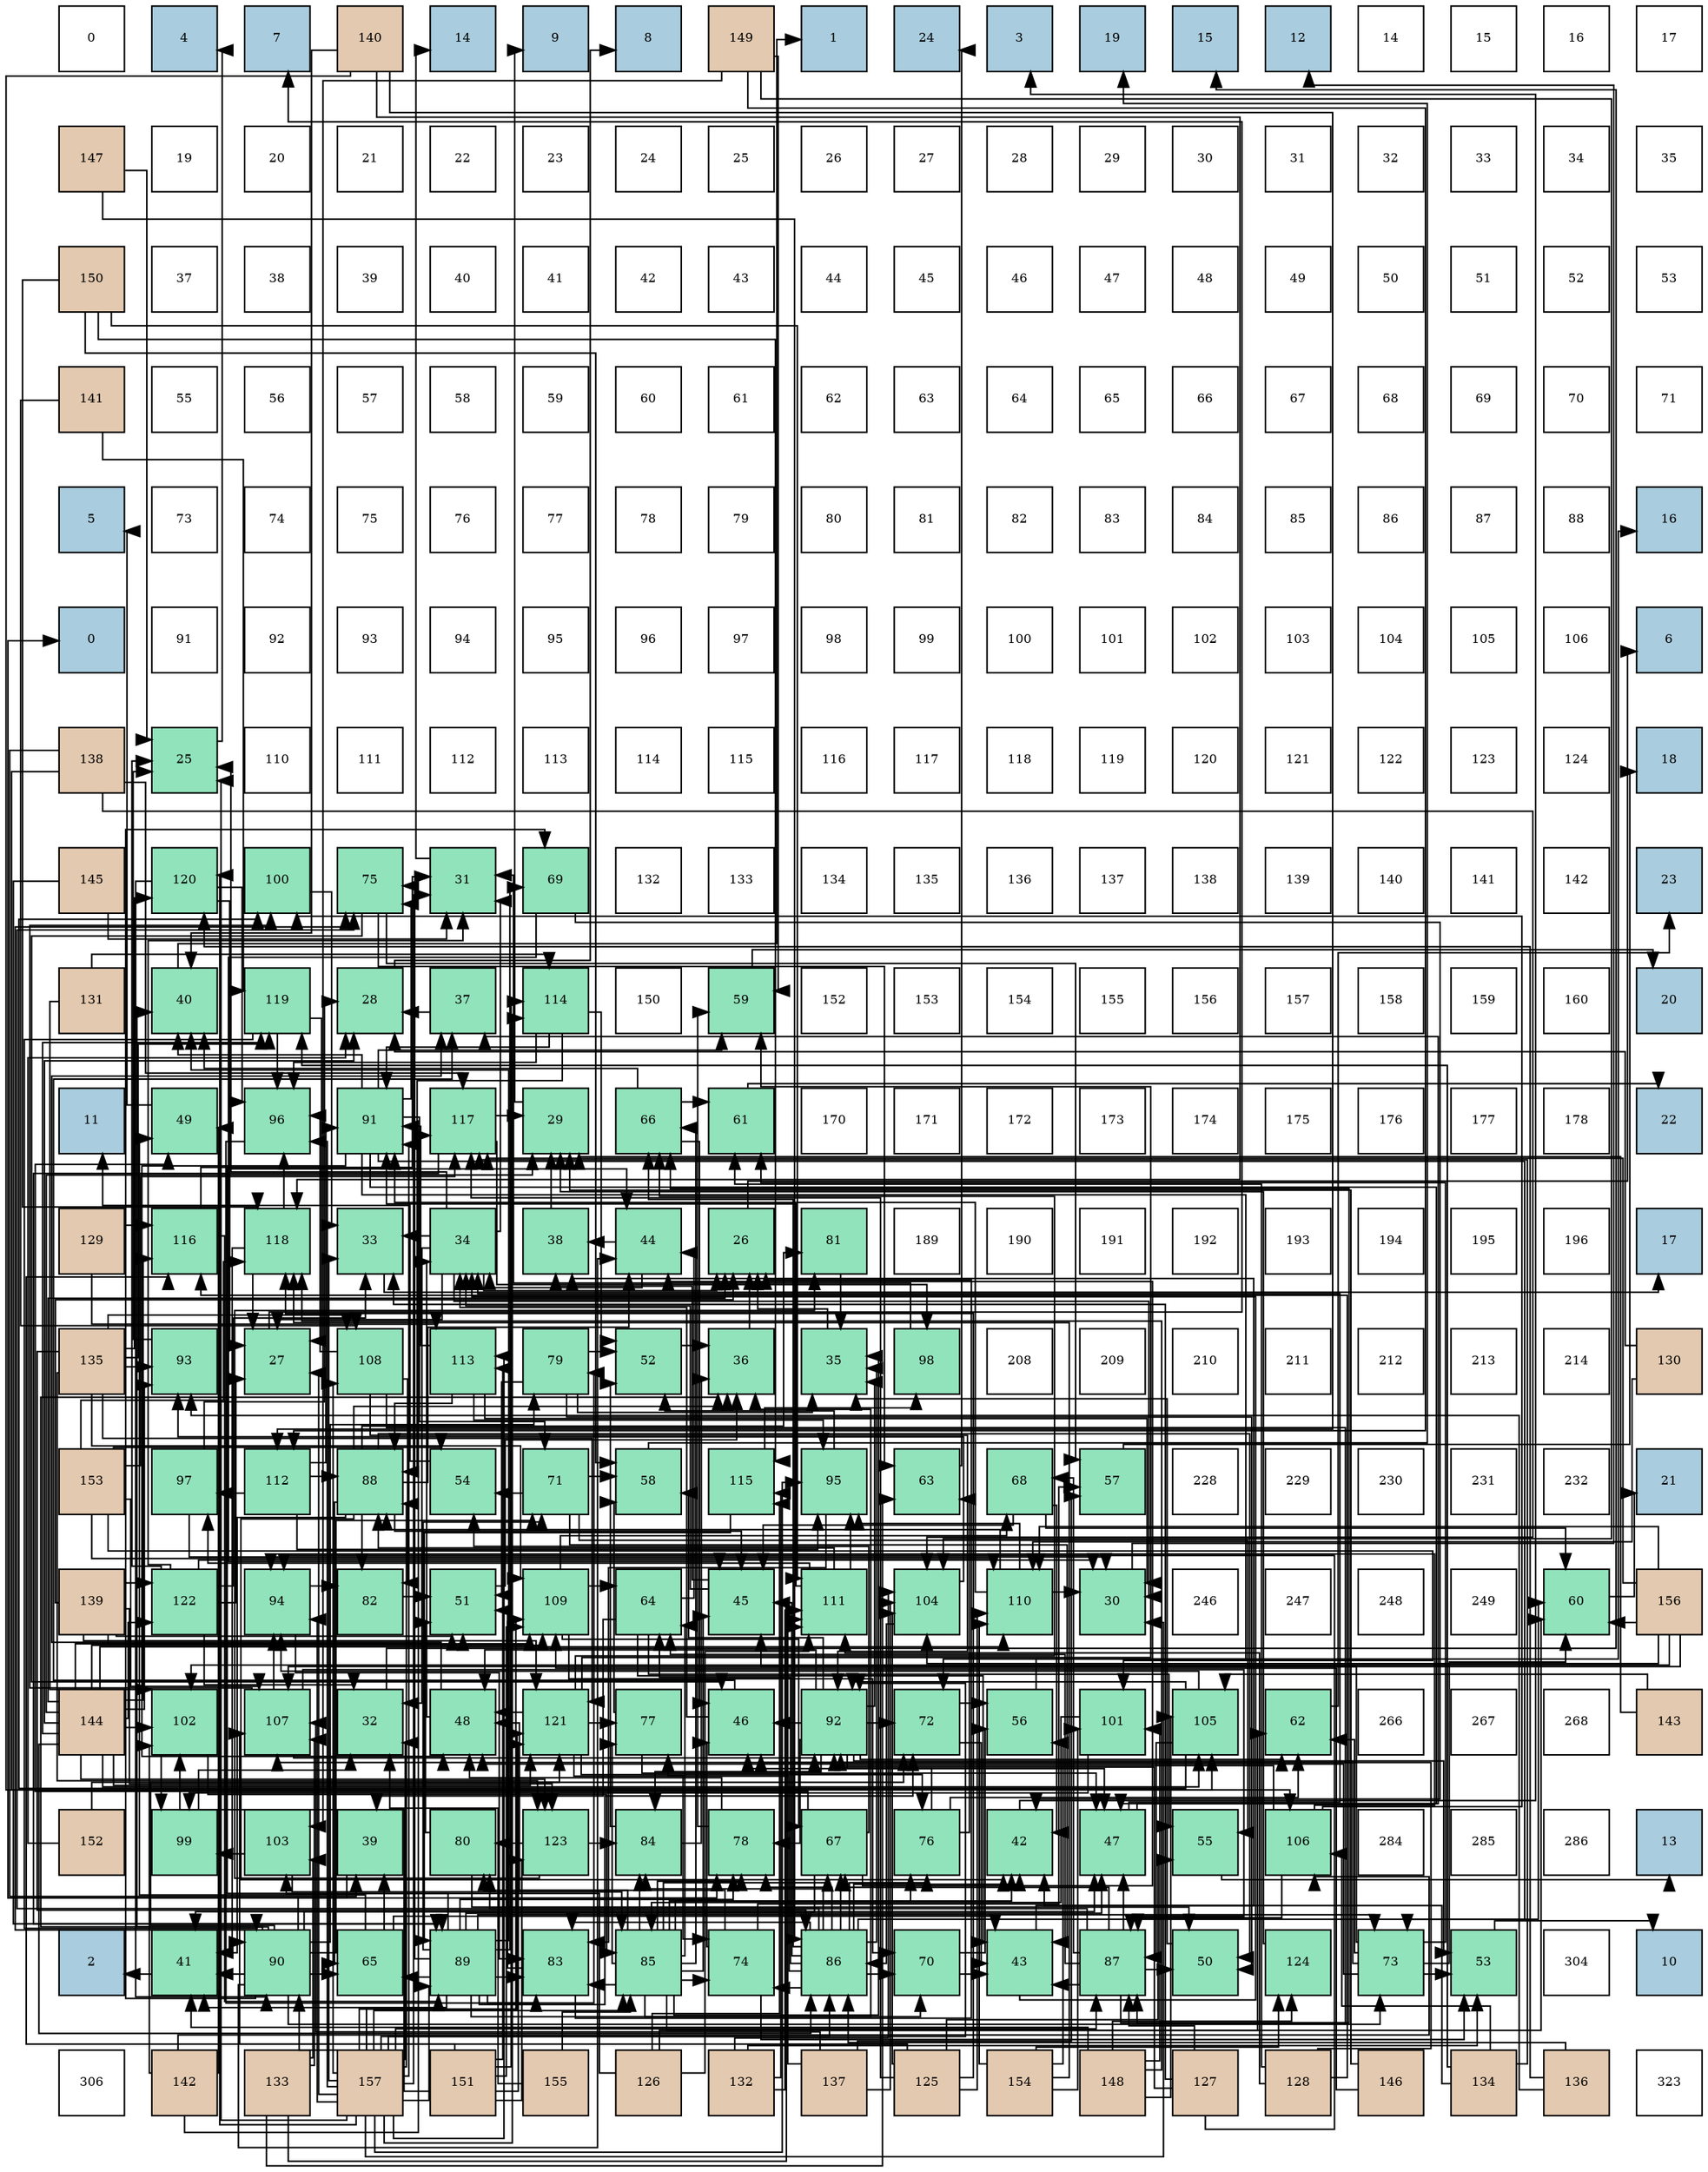 digraph layout{
 rankdir=TB;
 splines=ortho;
 node [style=filled shape=square fixedsize=true width=0.6];
0[label="0", fontsize=8, fillcolor="#ffffff"];
1[label="4", fontsize=8, fillcolor="#a9ccde"];
2[label="7", fontsize=8, fillcolor="#a9ccde"];
3[label="140", fontsize=8, fillcolor="#e3c9af"];
4[label="14", fontsize=8, fillcolor="#a9ccde"];
5[label="9", fontsize=8, fillcolor="#a9ccde"];
6[label="8", fontsize=8, fillcolor="#a9ccde"];
7[label="149", fontsize=8, fillcolor="#e3c9af"];
8[label="1", fontsize=8, fillcolor="#a9ccde"];
9[label="24", fontsize=8, fillcolor="#a9ccde"];
10[label="3", fontsize=8, fillcolor="#a9ccde"];
11[label="19", fontsize=8, fillcolor="#a9ccde"];
12[label="15", fontsize=8, fillcolor="#a9ccde"];
13[label="12", fontsize=8, fillcolor="#a9ccde"];
14[label="14", fontsize=8, fillcolor="#ffffff"];
15[label="15", fontsize=8, fillcolor="#ffffff"];
16[label="16", fontsize=8, fillcolor="#ffffff"];
17[label="17", fontsize=8, fillcolor="#ffffff"];
18[label="147", fontsize=8, fillcolor="#e3c9af"];
19[label="19", fontsize=8, fillcolor="#ffffff"];
20[label="20", fontsize=8, fillcolor="#ffffff"];
21[label="21", fontsize=8, fillcolor="#ffffff"];
22[label="22", fontsize=8, fillcolor="#ffffff"];
23[label="23", fontsize=8, fillcolor="#ffffff"];
24[label="24", fontsize=8, fillcolor="#ffffff"];
25[label="25", fontsize=8, fillcolor="#ffffff"];
26[label="26", fontsize=8, fillcolor="#ffffff"];
27[label="27", fontsize=8, fillcolor="#ffffff"];
28[label="28", fontsize=8, fillcolor="#ffffff"];
29[label="29", fontsize=8, fillcolor="#ffffff"];
30[label="30", fontsize=8, fillcolor="#ffffff"];
31[label="31", fontsize=8, fillcolor="#ffffff"];
32[label="32", fontsize=8, fillcolor="#ffffff"];
33[label="33", fontsize=8, fillcolor="#ffffff"];
34[label="34", fontsize=8, fillcolor="#ffffff"];
35[label="35", fontsize=8, fillcolor="#ffffff"];
36[label="150", fontsize=8, fillcolor="#e3c9af"];
37[label="37", fontsize=8, fillcolor="#ffffff"];
38[label="38", fontsize=8, fillcolor="#ffffff"];
39[label="39", fontsize=8, fillcolor="#ffffff"];
40[label="40", fontsize=8, fillcolor="#ffffff"];
41[label="41", fontsize=8, fillcolor="#ffffff"];
42[label="42", fontsize=8, fillcolor="#ffffff"];
43[label="43", fontsize=8, fillcolor="#ffffff"];
44[label="44", fontsize=8, fillcolor="#ffffff"];
45[label="45", fontsize=8, fillcolor="#ffffff"];
46[label="46", fontsize=8, fillcolor="#ffffff"];
47[label="47", fontsize=8, fillcolor="#ffffff"];
48[label="48", fontsize=8, fillcolor="#ffffff"];
49[label="49", fontsize=8, fillcolor="#ffffff"];
50[label="50", fontsize=8, fillcolor="#ffffff"];
51[label="51", fontsize=8, fillcolor="#ffffff"];
52[label="52", fontsize=8, fillcolor="#ffffff"];
53[label="53", fontsize=8, fillcolor="#ffffff"];
54[label="141", fontsize=8, fillcolor="#e3c9af"];
55[label="55", fontsize=8, fillcolor="#ffffff"];
56[label="56", fontsize=8, fillcolor="#ffffff"];
57[label="57", fontsize=8, fillcolor="#ffffff"];
58[label="58", fontsize=8, fillcolor="#ffffff"];
59[label="59", fontsize=8, fillcolor="#ffffff"];
60[label="60", fontsize=8, fillcolor="#ffffff"];
61[label="61", fontsize=8, fillcolor="#ffffff"];
62[label="62", fontsize=8, fillcolor="#ffffff"];
63[label="63", fontsize=8, fillcolor="#ffffff"];
64[label="64", fontsize=8, fillcolor="#ffffff"];
65[label="65", fontsize=8, fillcolor="#ffffff"];
66[label="66", fontsize=8, fillcolor="#ffffff"];
67[label="67", fontsize=8, fillcolor="#ffffff"];
68[label="68", fontsize=8, fillcolor="#ffffff"];
69[label="69", fontsize=8, fillcolor="#ffffff"];
70[label="70", fontsize=8, fillcolor="#ffffff"];
71[label="71", fontsize=8, fillcolor="#ffffff"];
72[label="5", fontsize=8, fillcolor="#a9ccde"];
73[label="73", fontsize=8, fillcolor="#ffffff"];
74[label="74", fontsize=8, fillcolor="#ffffff"];
75[label="75", fontsize=8, fillcolor="#ffffff"];
76[label="76", fontsize=8, fillcolor="#ffffff"];
77[label="77", fontsize=8, fillcolor="#ffffff"];
78[label="78", fontsize=8, fillcolor="#ffffff"];
79[label="79", fontsize=8, fillcolor="#ffffff"];
80[label="80", fontsize=8, fillcolor="#ffffff"];
81[label="81", fontsize=8, fillcolor="#ffffff"];
82[label="82", fontsize=8, fillcolor="#ffffff"];
83[label="83", fontsize=8, fillcolor="#ffffff"];
84[label="84", fontsize=8, fillcolor="#ffffff"];
85[label="85", fontsize=8, fillcolor="#ffffff"];
86[label="86", fontsize=8, fillcolor="#ffffff"];
87[label="87", fontsize=8, fillcolor="#ffffff"];
88[label="88", fontsize=8, fillcolor="#ffffff"];
89[label="16", fontsize=8, fillcolor="#a9ccde"];
90[label="0", fontsize=8, fillcolor="#a9ccde"];
91[label="91", fontsize=8, fillcolor="#ffffff"];
92[label="92", fontsize=8, fillcolor="#ffffff"];
93[label="93", fontsize=8, fillcolor="#ffffff"];
94[label="94", fontsize=8, fillcolor="#ffffff"];
95[label="95", fontsize=8, fillcolor="#ffffff"];
96[label="96", fontsize=8, fillcolor="#ffffff"];
97[label="97", fontsize=8, fillcolor="#ffffff"];
98[label="98", fontsize=8, fillcolor="#ffffff"];
99[label="99", fontsize=8, fillcolor="#ffffff"];
100[label="100", fontsize=8, fillcolor="#ffffff"];
101[label="101", fontsize=8, fillcolor="#ffffff"];
102[label="102", fontsize=8, fillcolor="#ffffff"];
103[label="103", fontsize=8, fillcolor="#ffffff"];
104[label="104", fontsize=8, fillcolor="#ffffff"];
105[label="105", fontsize=8, fillcolor="#ffffff"];
106[label="106", fontsize=8, fillcolor="#ffffff"];
107[label="6", fontsize=8, fillcolor="#a9ccde"];
108[label="138", fontsize=8, fillcolor="#e3c9af"];
109[label="25", fontsize=8, fillcolor="#91e3bb"];
110[label="110", fontsize=8, fillcolor="#ffffff"];
111[label="111", fontsize=8, fillcolor="#ffffff"];
112[label="112", fontsize=8, fillcolor="#ffffff"];
113[label="113", fontsize=8, fillcolor="#ffffff"];
114[label="114", fontsize=8, fillcolor="#ffffff"];
115[label="115", fontsize=8, fillcolor="#ffffff"];
116[label="116", fontsize=8, fillcolor="#ffffff"];
117[label="117", fontsize=8, fillcolor="#ffffff"];
118[label="118", fontsize=8, fillcolor="#ffffff"];
119[label="119", fontsize=8, fillcolor="#ffffff"];
120[label="120", fontsize=8, fillcolor="#ffffff"];
121[label="121", fontsize=8, fillcolor="#ffffff"];
122[label="122", fontsize=8, fillcolor="#ffffff"];
123[label="123", fontsize=8, fillcolor="#ffffff"];
124[label="124", fontsize=8, fillcolor="#ffffff"];
125[label="18", fontsize=8, fillcolor="#a9ccde"];
126[label="145", fontsize=8, fillcolor="#e3c9af"];
127[label="120", fontsize=8, fillcolor="#91e3bb"];
128[label="100", fontsize=8, fillcolor="#91e3bb"];
129[label="75", fontsize=8, fillcolor="#91e3bb"];
130[label="31", fontsize=8, fillcolor="#91e3bb"];
131[label="69", fontsize=8, fillcolor="#91e3bb"];
132[label="132", fontsize=8, fillcolor="#ffffff"];
133[label="133", fontsize=8, fillcolor="#ffffff"];
134[label="134", fontsize=8, fillcolor="#ffffff"];
135[label="135", fontsize=8, fillcolor="#ffffff"];
136[label="136", fontsize=8, fillcolor="#ffffff"];
137[label="137", fontsize=8, fillcolor="#ffffff"];
138[label="138", fontsize=8, fillcolor="#ffffff"];
139[label="139", fontsize=8, fillcolor="#ffffff"];
140[label="140", fontsize=8, fillcolor="#ffffff"];
141[label="141", fontsize=8, fillcolor="#ffffff"];
142[label="142", fontsize=8, fillcolor="#ffffff"];
143[label="23", fontsize=8, fillcolor="#a9ccde"];
144[label="131", fontsize=8, fillcolor="#e3c9af"];
145[label="40", fontsize=8, fillcolor="#91e3bb"];
146[label="119", fontsize=8, fillcolor="#91e3bb"];
147[label="28", fontsize=8, fillcolor="#91e3bb"];
148[label="37", fontsize=8, fillcolor="#91e3bb"];
149[label="114", fontsize=8, fillcolor="#91e3bb"];
150[label="150", fontsize=8, fillcolor="#ffffff"];
151[label="59", fontsize=8, fillcolor="#91e3bb"];
152[label="152", fontsize=8, fillcolor="#ffffff"];
153[label="153", fontsize=8, fillcolor="#ffffff"];
154[label="154", fontsize=8, fillcolor="#ffffff"];
155[label="155", fontsize=8, fillcolor="#ffffff"];
156[label="156", fontsize=8, fillcolor="#ffffff"];
157[label="157", fontsize=8, fillcolor="#ffffff"];
158[label="158", fontsize=8, fillcolor="#ffffff"];
159[label="159", fontsize=8, fillcolor="#ffffff"];
160[label="160", fontsize=8, fillcolor="#ffffff"];
161[label="20", fontsize=8, fillcolor="#a9ccde"];
162[label="11", fontsize=8, fillcolor="#a9ccde"];
163[label="49", fontsize=8, fillcolor="#91e3bb"];
164[label="96", fontsize=8, fillcolor="#91e3bb"];
165[label="91", fontsize=8, fillcolor="#91e3bb"];
166[label="117", fontsize=8, fillcolor="#91e3bb"];
167[label="29", fontsize=8, fillcolor="#91e3bb"];
168[label="66", fontsize=8, fillcolor="#91e3bb"];
169[label="61", fontsize=8, fillcolor="#91e3bb"];
170[label="170", fontsize=8, fillcolor="#ffffff"];
171[label="171", fontsize=8, fillcolor="#ffffff"];
172[label="172", fontsize=8, fillcolor="#ffffff"];
173[label="173", fontsize=8, fillcolor="#ffffff"];
174[label="174", fontsize=8, fillcolor="#ffffff"];
175[label="175", fontsize=8, fillcolor="#ffffff"];
176[label="176", fontsize=8, fillcolor="#ffffff"];
177[label="177", fontsize=8, fillcolor="#ffffff"];
178[label="178", fontsize=8, fillcolor="#ffffff"];
179[label="22", fontsize=8, fillcolor="#a9ccde"];
180[label="129", fontsize=8, fillcolor="#e3c9af"];
181[label="116", fontsize=8, fillcolor="#91e3bb"];
182[label="118", fontsize=8, fillcolor="#91e3bb"];
183[label="33", fontsize=8, fillcolor="#91e3bb"];
184[label="34", fontsize=8, fillcolor="#91e3bb"];
185[label="38", fontsize=8, fillcolor="#91e3bb"];
186[label="44", fontsize=8, fillcolor="#91e3bb"];
187[label="26", fontsize=8, fillcolor="#91e3bb"];
188[label="81", fontsize=8, fillcolor="#91e3bb"];
189[label="189", fontsize=8, fillcolor="#ffffff"];
190[label="190", fontsize=8, fillcolor="#ffffff"];
191[label="191", fontsize=8, fillcolor="#ffffff"];
192[label="192", fontsize=8, fillcolor="#ffffff"];
193[label="193", fontsize=8, fillcolor="#ffffff"];
194[label="194", fontsize=8, fillcolor="#ffffff"];
195[label="195", fontsize=8, fillcolor="#ffffff"];
196[label="196", fontsize=8, fillcolor="#ffffff"];
197[label="17", fontsize=8, fillcolor="#a9ccde"];
198[label="135", fontsize=8, fillcolor="#e3c9af"];
199[label="93", fontsize=8, fillcolor="#91e3bb"];
200[label="27", fontsize=8, fillcolor="#91e3bb"];
201[label="108", fontsize=8, fillcolor="#91e3bb"];
202[label="113", fontsize=8, fillcolor="#91e3bb"];
203[label="79", fontsize=8, fillcolor="#91e3bb"];
204[label="52", fontsize=8, fillcolor="#91e3bb"];
205[label="36", fontsize=8, fillcolor="#91e3bb"];
206[label="35", fontsize=8, fillcolor="#91e3bb"];
207[label="98", fontsize=8, fillcolor="#91e3bb"];
208[label="208", fontsize=8, fillcolor="#ffffff"];
209[label="209", fontsize=8, fillcolor="#ffffff"];
210[label="210", fontsize=8, fillcolor="#ffffff"];
211[label="211", fontsize=8, fillcolor="#ffffff"];
212[label="212", fontsize=8, fillcolor="#ffffff"];
213[label="213", fontsize=8, fillcolor="#ffffff"];
214[label="214", fontsize=8, fillcolor="#ffffff"];
215[label="130", fontsize=8, fillcolor="#e3c9af"];
216[label="153", fontsize=8, fillcolor="#e3c9af"];
217[label="97", fontsize=8, fillcolor="#91e3bb"];
218[label="112", fontsize=8, fillcolor="#91e3bb"];
219[label="88", fontsize=8, fillcolor="#91e3bb"];
220[label="54", fontsize=8, fillcolor="#91e3bb"];
221[label="71", fontsize=8, fillcolor="#91e3bb"];
222[label="58", fontsize=8, fillcolor="#91e3bb"];
223[label="115", fontsize=8, fillcolor="#91e3bb"];
224[label="95", fontsize=8, fillcolor="#91e3bb"];
225[label="63", fontsize=8, fillcolor="#91e3bb"];
226[label="68", fontsize=8, fillcolor="#91e3bb"];
227[label="57", fontsize=8, fillcolor="#91e3bb"];
228[label="228", fontsize=8, fillcolor="#ffffff"];
229[label="229", fontsize=8, fillcolor="#ffffff"];
230[label="230", fontsize=8, fillcolor="#ffffff"];
231[label="231", fontsize=8, fillcolor="#ffffff"];
232[label="232", fontsize=8, fillcolor="#ffffff"];
233[label="21", fontsize=8, fillcolor="#a9ccde"];
234[label="139", fontsize=8, fillcolor="#e3c9af"];
235[label="122", fontsize=8, fillcolor="#91e3bb"];
236[label="94", fontsize=8, fillcolor="#91e3bb"];
237[label="82", fontsize=8, fillcolor="#91e3bb"];
238[label="51", fontsize=8, fillcolor="#91e3bb"];
239[label="109", fontsize=8, fillcolor="#91e3bb"];
240[label="64", fontsize=8, fillcolor="#91e3bb"];
241[label="45", fontsize=8, fillcolor="#91e3bb"];
242[label="111", fontsize=8, fillcolor="#91e3bb"];
243[label="104", fontsize=8, fillcolor="#91e3bb"];
244[label="110", fontsize=8, fillcolor="#91e3bb"];
245[label="30", fontsize=8, fillcolor="#91e3bb"];
246[label="246", fontsize=8, fillcolor="#ffffff"];
247[label="247", fontsize=8, fillcolor="#ffffff"];
248[label="248", fontsize=8, fillcolor="#ffffff"];
249[label="249", fontsize=8, fillcolor="#ffffff"];
250[label="60", fontsize=8, fillcolor="#91e3bb"];
251[label="156", fontsize=8, fillcolor="#e3c9af"];
252[label="144", fontsize=8, fillcolor="#e3c9af"];
253[label="102", fontsize=8, fillcolor="#91e3bb"];
254[label="107", fontsize=8, fillcolor="#91e3bb"];
255[label="32", fontsize=8, fillcolor="#91e3bb"];
256[label="48", fontsize=8, fillcolor="#91e3bb"];
257[label="121", fontsize=8, fillcolor="#91e3bb"];
258[label="77", fontsize=8, fillcolor="#91e3bb"];
259[label="46", fontsize=8, fillcolor="#91e3bb"];
260[label="92", fontsize=8, fillcolor="#91e3bb"];
261[label="72", fontsize=8, fillcolor="#91e3bb"];
262[label="56", fontsize=8, fillcolor="#91e3bb"];
263[label="101", fontsize=8, fillcolor="#91e3bb"];
264[label="105", fontsize=8, fillcolor="#91e3bb"];
265[label="62", fontsize=8, fillcolor="#91e3bb"];
266[label="266", fontsize=8, fillcolor="#ffffff"];
267[label="267", fontsize=8, fillcolor="#ffffff"];
268[label="268", fontsize=8, fillcolor="#ffffff"];
269[label="143", fontsize=8, fillcolor="#e3c9af"];
270[label="152", fontsize=8, fillcolor="#e3c9af"];
271[label="99", fontsize=8, fillcolor="#91e3bb"];
272[label="103", fontsize=8, fillcolor="#91e3bb"];
273[label="39", fontsize=8, fillcolor="#91e3bb"];
274[label="80", fontsize=8, fillcolor="#91e3bb"];
275[label="123", fontsize=8, fillcolor="#91e3bb"];
276[label="84", fontsize=8, fillcolor="#91e3bb"];
277[label="78", fontsize=8, fillcolor="#91e3bb"];
278[label="67", fontsize=8, fillcolor="#91e3bb"];
279[label="76", fontsize=8, fillcolor="#91e3bb"];
280[label="42", fontsize=8, fillcolor="#91e3bb"];
281[label="47", fontsize=8, fillcolor="#91e3bb"];
282[label="55", fontsize=8, fillcolor="#91e3bb"];
283[label="106", fontsize=8, fillcolor="#91e3bb"];
284[label="284", fontsize=8, fillcolor="#ffffff"];
285[label="285", fontsize=8, fillcolor="#ffffff"];
286[label="286", fontsize=8, fillcolor="#ffffff"];
287[label="13", fontsize=8, fillcolor="#a9ccde"];
288[label="2", fontsize=8, fillcolor="#a9ccde"];
289[label="41", fontsize=8, fillcolor="#91e3bb"];
290[label="90", fontsize=8, fillcolor="#91e3bb"];
291[label="65", fontsize=8, fillcolor="#91e3bb"];
292[label="89", fontsize=8, fillcolor="#91e3bb"];
293[label="83", fontsize=8, fillcolor="#91e3bb"];
294[label="85", fontsize=8, fillcolor="#91e3bb"];
295[label="74", fontsize=8, fillcolor="#91e3bb"];
296[label="86", fontsize=8, fillcolor="#91e3bb"];
297[label="70", fontsize=8, fillcolor="#91e3bb"];
298[label="43", fontsize=8, fillcolor="#91e3bb"];
299[label="87", fontsize=8, fillcolor="#91e3bb"];
300[label="50", fontsize=8, fillcolor="#91e3bb"];
301[label="124", fontsize=8, fillcolor="#91e3bb"];
302[label="73", fontsize=8, fillcolor="#91e3bb"];
303[label="53", fontsize=8, fillcolor="#91e3bb"];
304[label="304", fontsize=8, fillcolor="#ffffff"];
305[label="10", fontsize=8, fillcolor="#a9ccde"];
306[label="306", fontsize=8, fillcolor="#ffffff"];
307[label="142", fontsize=8, fillcolor="#e3c9af"];
308[label="133", fontsize=8, fillcolor="#e3c9af"];
309[label="157", fontsize=8, fillcolor="#e3c9af"];
310[label="151", fontsize=8, fillcolor="#e3c9af"];
311[label="155", fontsize=8, fillcolor="#e3c9af"];
312[label="126", fontsize=8, fillcolor="#e3c9af"];
313[label="132", fontsize=8, fillcolor="#e3c9af"];
314[label="137", fontsize=8, fillcolor="#e3c9af"];
315[label="125", fontsize=8, fillcolor="#e3c9af"];
316[label="154", fontsize=8, fillcolor="#e3c9af"];
317[label="148", fontsize=8, fillcolor="#e3c9af"];
318[label="127", fontsize=8, fillcolor="#e3c9af"];
319[label="128", fontsize=8, fillcolor="#e3c9af"];
320[label="146", fontsize=8, fillcolor="#e3c9af"];
321[label="134", fontsize=8, fillcolor="#e3c9af"];
322[label="136", fontsize=8, fillcolor="#e3c9af"];
323[label="323", fontsize=8, fillcolor="#ffffff"];
edge [constraint=false, style=vis];109 -> 1;
187 -> 107;
200 -> 2;
147 -> 6;
167 -> 5;
245 -> 13;
130 -> 4;
255 -> 12;
183 -> 197;
184 -> 109;
184 -> 187;
184 -> 200;
184 -> 245;
184 -> 130;
184 -> 255;
184 -> 183;
206 -> 187;
205 -> 187;
148 -> 147;
185 -> 167;
273 -> 90;
145 -> 8;
289 -> 288;
280 -> 10;
298 -> 184;
298 -> 185;
186 -> 184;
186 -> 185;
241 -> 184;
241 -> 185;
259 -> 184;
259 -> 148;
281 -> 184;
281 -> 148;
256 -> 184;
256 -> 148;
163 -> 72;
300 -> 206;
238 -> 205;
204 -> 205;
303 -> 305;
220 -> 162;
282 -> 287;
262 -> 89;
227 -> 125;
222 -> 11;
151 -> 161;
250 -> 233;
169 -> 179;
265 -> 143;
225 -> 9;
240 -> 273;
240 -> 298;
240 -> 186;
240 -> 282;
291 -> 273;
291 -> 298;
291 -> 163;
168 -> 145;
168 -> 259;
168 -> 169;
278 -> 289;
278 -> 186;
278 -> 163;
278 -> 220;
226 -> 280;
226 -> 241;
226 -> 250;
131 -> 280;
131 -> 241;
297 -> 298;
297 -> 262;
221 -> 298;
221 -> 220;
221 -> 282;
221 -> 222;
261 -> 298;
261 -> 262;
302 -> 241;
302 -> 259;
302 -> 256;
302 -> 303;
302 -> 250;
302 -> 169;
302 -> 265;
295 -> 259;
295 -> 256;
295 -> 303;
295 -> 227;
129 -> 259;
129 -> 227;
129 -> 225;
279 -> 259;
279 -> 265;
279 -> 225;
258 -> 281;
258 -> 222;
277 -> 256;
277 -> 151;
203 -> 206;
203 -> 300;
203 -> 238;
203 -> 204;
274 -> 300;
274 -> 238;
188 -> 206;
237 -> 238;
293 -> 187;
293 -> 238;
276 -> 205;
276 -> 204;
294 -> 206;
294 -> 280;
294 -> 241;
294 -> 250;
294 -> 240;
294 -> 168;
294 -> 278;
294 -> 297;
294 -> 295;
294 -> 279;
294 -> 258;
294 -> 277;
294 -> 274;
294 -> 293;
294 -> 276;
296 -> 206;
296 -> 280;
296 -> 241;
296 -> 250;
296 -> 240;
296 -> 168;
296 -> 278;
296 -> 297;
296 -> 295;
296 -> 279;
296 -> 258;
296 -> 277;
296 -> 274;
296 -> 293;
296 -> 276;
299 -> 298;
299 -> 281;
299 -> 300;
299 -> 240;
299 -> 168;
299 -> 278;
299 -> 226;
299 -> 129;
219 -> 205;
219 -> 289;
219 -> 280;
219 -> 186;
219 -> 241;
219 -> 300;
219 -> 291;
219 -> 188;
219 -> 237;
292 -> 205;
292 -> 145;
292 -> 289;
292 -> 186;
292 -> 281;
292 -> 291;
292 -> 131;
292 -> 221;
292 -> 261;
292 -> 302;
292 -> 129;
292 -> 277;
292 -> 203;
292 -> 293;
290 -> 205;
290 -> 145;
290 -> 289;
290 -> 186;
290 -> 281;
290 -> 291;
290 -> 131;
290 -> 221;
290 -> 261;
290 -> 302;
290 -> 129;
290 -> 277;
290 -> 203;
165 -> 145;
165 -> 281;
165 -> 256;
165 -> 151;
165 -> 221;
165 -> 261;
165 -> 302;
165 -> 129;
260 -> 206;
260 -> 259;
260 -> 281;
260 -> 256;
260 -> 303;
260 -> 222;
260 -> 265;
260 -> 261;
260 -> 277;
260 -> 276;
199 -> 109;
236 -> 237;
236 -> 293;
224 -> 204;
224 -> 293;
164 -> 293;
217 -> 147;
217 -> 245;
207 -> 130;
271 -> 255;
128 -> 183;
263 -> 294;
263 -> 271;
253 -> 294;
253 -> 271;
272 -> 294;
272 -> 271;
243 -> 296;
243 -> 199;
264 -> 299;
264 -> 260;
264 -> 236;
264 -> 128;
283 -> 299;
283 -> 260;
283 -> 236;
283 -> 128;
254 -> 299;
254 -> 260;
254 -> 236;
254 -> 128;
201 -> 237;
201 -> 299;
201 -> 260;
201 -> 164;
239 -> 240;
239 -> 278;
239 -> 226;
239 -> 297;
244 -> 245;
244 -> 219;
244 -> 165;
244 -> 224;
242 -> 219;
242 -> 165;
242 -> 224;
242 -> 217;
218 -> 219;
218 -> 165;
218 -> 224;
218 -> 217;
202 -> 245;
202 -> 219;
202 -> 165;
202 -> 224;
149 -> 204;
149 -> 219;
149 -> 165;
149 -> 164;
223 -> 292;
223 -> 207;
181 -> 130;
181 -> 292;
166 -> 167;
166 -> 292;
166 -> 207;
182 -> 200;
182 -> 290;
182 -> 164;
146 -> 200;
146 -> 290;
146 -> 164;
127 -> 200;
127 -> 290;
127 -> 164;
257 -> 256;
257 -> 151;
257 -> 168;
257 -> 295;
257 -> 279;
257 -> 258;
235 -> 109;
235 -> 200;
235 -> 245;
235 -> 130;
235 -> 255;
235 -> 183;
275 -> 274;
275 -> 188;
275 -> 276;
301 -> 167;
315 -> 282;
315 -> 243;
315 -> 254;
315 -> 244;
315 -> 166;
315 -> 182;
312 -> 265;
312 -> 272;
312 -> 242;
312 -> 223;
318 -> 183;
318 -> 299;
318 -> 260;
318 -> 236;
319 -> 169;
319 -> 254;
319 -> 242;
319 -> 181;
180 -> 202;
180 -> 181;
215 -> 147;
215 -> 244;
144 -> 253;
144 -> 149;
313 -> 303;
313 -> 243;
313 -> 242;
313 -> 223;
308 -> 225;
308 -> 272;
308 -> 254;
308 -> 242;
321 -> 280;
321 -> 283;
321 -> 166;
321 -> 146;
198 -> 296;
198 -> 199;
198 -> 201;
198 -> 239;
198 -> 146;
198 -> 127;
198 -> 257;
198 -> 275;
322 -> 296;
322 -> 199;
322 -> 127;
314 -> 227;
314 -> 243;
314 -> 254;
314 -> 242;
108 -> 273;
108 -> 243;
108 -> 283;
108 -> 166;
234 -> 187;
234 -> 238;
234 -> 239;
234 -> 257;
234 -> 235;
234 -> 275;
3 -> 145;
3 -> 264;
3 -> 218;
3 -> 182;
54 -> 201;
54 -> 146;
307 -> 163;
307 -> 253;
307 -> 283;
307 -> 166;
269 -> 167;
269 -> 264;
252 -> 187;
252 -> 147;
252 -> 167;
252 -> 238;
252 -> 296;
252 -> 199;
252 -> 253;
252 -> 264;
252 -> 239;
252 -> 244;
252 -> 181;
252 -> 146;
252 -> 257;
252 -> 235;
252 -> 275;
126 -> 130;
126 -> 292;
320 -> 167;
320 -> 239;
18 -> 109;
18 -> 296;
317 -> 289;
317 -> 263;
317 -> 264;
317 -> 182;
317 -> 301;
7 -> 151;
7 -> 272;
7 -> 243;
7 -> 218;
36 -> 222;
36 -> 242;
36 -> 223;
36 -> 182;
310 -> 253;
310 -> 239;
310 -> 202;
310 -> 149;
310 -> 181;
310 -> 257;
310 -> 275;
270 -> 147;
270 -> 257;
216 -> 220;
216 -> 263;
216 -> 254;
216 -> 244;
216 -> 166;
216 -> 182;
316 -> 262;
316 -> 263;
316 -> 244;
316 -> 182;
316 -> 301;
311 -> 255;
311 -> 294;
251 -> 250;
251 -> 253;
251 -> 243;
251 -> 254;
251 -> 244;
251 -> 166;
309 -> 109;
309 -> 200;
309 -> 245;
309 -> 130;
309 -> 255;
309 -> 183;
309 -> 294;
309 -> 296;
309 -> 299;
309 -> 219;
309 -> 292;
309 -> 290;
309 -> 165;
309 -> 260;
309 -> 236;
309 -> 224;
309 -> 164;
309 -> 201;
309 -> 239;
309 -> 202;
309 -> 149;
309 -> 127;
309 -> 257;
edge [constraint=true, style=invis];
0 -> 18 -> 36 -> 54 -> 72 -> 90 -> 108 -> 126 -> 144 -> 162 -> 180 -> 198 -> 216 -> 234 -> 252 -> 270 -> 288 -> 306;
1 -> 19 -> 37 -> 55 -> 73 -> 91 -> 109 -> 127 -> 145 -> 163 -> 181 -> 199 -> 217 -> 235 -> 253 -> 271 -> 289 -> 307;
2 -> 20 -> 38 -> 56 -> 74 -> 92 -> 110 -> 128 -> 146 -> 164 -> 182 -> 200 -> 218 -> 236 -> 254 -> 272 -> 290 -> 308;
3 -> 21 -> 39 -> 57 -> 75 -> 93 -> 111 -> 129 -> 147 -> 165 -> 183 -> 201 -> 219 -> 237 -> 255 -> 273 -> 291 -> 309;
4 -> 22 -> 40 -> 58 -> 76 -> 94 -> 112 -> 130 -> 148 -> 166 -> 184 -> 202 -> 220 -> 238 -> 256 -> 274 -> 292 -> 310;
5 -> 23 -> 41 -> 59 -> 77 -> 95 -> 113 -> 131 -> 149 -> 167 -> 185 -> 203 -> 221 -> 239 -> 257 -> 275 -> 293 -> 311;
6 -> 24 -> 42 -> 60 -> 78 -> 96 -> 114 -> 132 -> 150 -> 168 -> 186 -> 204 -> 222 -> 240 -> 258 -> 276 -> 294 -> 312;
7 -> 25 -> 43 -> 61 -> 79 -> 97 -> 115 -> 133 -> 151 -> 169 -> 187 -> 205 -> 223 -> 241 -> 259 -> 277 -> 295 -> 313;
8 -> 26 -> 44 -> 62 -> 80 -> 98 -> 116 -> 134 -> 152 -> 170 -> 188 -> 206 -> 224 -> 242 -> 260 -> 278 -> 296 -> 314;
9 -> 27 -> 45 -> 63 -> 81 -> 99 -> 117 -> 135 -> 153 -> 171 -> 189 -> 207 -> 225 -> 243 -> 261 -> 279 -> 297 -> 315;
10 -> 28 -> 46 -> 64 -> 82 -> 100 -> 118 -> 136 -> 154 -> 172 -> 190 -> 208 -> 226 -> 244 -> 262 -> 280 -> 298 -> 316;
11 -> 29 -> 47 -> 65 -> 83 -> 101 -> 119 -> 137 -> 155 -> 173 -> 191 -> 209 -> 227 -> 245 -> 263 -> 281 -> 299 -> 317;
12 -> 30 -> 48 -> 66 -> 84 -> 102 -> 120 -> 138 -> 156 -> 174 -> 192 -> 210 -> 228 -> 246 -> 264 -> 282 -> 300 -> 318;
13 -> 31 -> 49 -> 67 -> 85 -> 103 -> 121 -> 139 -> 157 -> 175 -> 193 -> 211 -> 229 -> 247 -> 265 -> 283 -> 301 -> 319;
14 -> 32 -> 50 -> 68 -> 86 -> 104 -> 122 -> 140 -> 158 -> 176 -> 194 -> 212 -> 230 -> 248 -> 266 -> 284 -> 302 -> 320;
15 -> 33 -> 51 -> 69 -> 87 -> 105 -> 123 -> 141 -> 159 -> 177 -> 195 -> 213 -> 231 -> 249 -> 267 -> 285 -> 303 -> 321;
16 -> 34 -> 52 -> 70 -> 88 -> 106 -> 124 -> 142 -> 160 -> 178 -> 196 -> 214 -> 232 -> 250 -> 268 -> 286 -> 304 -> 322;
17 -> 35 -> 53 -> 71 -> 89 -> 107 -> 125 -> 143 -> 161 -> 179 -> 197 -> 215 -> 233 -> 251 -> 269 -> 287 -> 305 -> 323;
rank = same {0 -> 1 -> 2 -> 3 -> 4 -> 5 -> 6 -> 7 -> 8 -> 9 -> 10 -> 11 -> 12 -> 13 -> 14 -> 15 -> 16 -> 17};
rank = same {18 -> 19 -> 20 -> 21 -> 22 -> 23 -> 24 -> 25 -> 26 -> 27 -> 28 -> 29 -> 30 -> 31 -> 32 -> 33 -> 34 -> 35};
rank = same {36 -> 37 -> 38 -> 39 -> 40 -> 41 -> 42 -> 43 -> 44 -> 45 -> 46 -> 47 -> 48 -> 49 -> 50 -> 51 -> 52 -> 53};
rank = same {54 -> 55 -> 56 -> 57 -> 58 -> 59 -> 60 -> 61 -> 62 -> 63 -> 64 -> 65 -> 66 -> 67 -> 68 -> 69 -> 70 -> 71};
rank = same {72 -> 73 -> 74 -> 75 -> 76 -> 77 -> 78 -> 79 -> 80 -> 81 -> 82 -> 83 -> 84 -> 85 -> 86 -> 87 -> 88 -> 89};
rank = same {90 -> 91 -> 92 -> 93 -> 94 -> 95 -> 96 -> 97 -> 98 -> 99 -> 100 -> 101 -> 102 -> 103 -> 104 -> 105 -> 106 -> 107};
rank = same {108 -> 109 -> 110 -> 111 -> 112 -> 113 -> 114 -> 115 -> 116 -> 117 -> 118 -> 119 -> 120 -> 121 -> 122 -> 123 -> 124 -> 125};
rank = same {126 -> 127 -> 128 -> 129 -> 130 -> 131 -> 132 -> 133 -> 134 -> 135 -> 136 -> 137 -> 138 -> 139 -> 140 -> 141 -> 142 -> 143};
rank = same {144 -> 145 -> 146 -> 147 -> 148 -> 149 -> 150 -> 151 -> 152 -> 153 -> 154 -> 155 -> 156 -> 157 -> 158 -> 159 -> 160 -> 161};
rank = same {162 -> 163 -> 164 -> 165 -> 166 -> 167 -> 168 -> 169 -> 170 -> 171 -> 172 -> 173 -> 174 -> 175 -> 176 -> 177 -> 178 -> 179};
rank = same {180 -> 181 -> 182 -> 183 -> 184 -> 185 -> 186 -> 187 -> 188 -> 189 -> 190 -> 191 -> 192 -> 193 -> 194 -> 195 -> 196 -> 197};
rank = same {198 -> 199 -> 200 -> 201 -> 202 -> 203 -> 204 -> 205 -> 206 -> 207 -> 208 -> 209 -> 210 -> 211 -> 212 -> 213 -> 214 -> 215};
rank = same {216 -> 217 -> 218 -> 219 -> 220 -> 221 -> 222 -> 223 -> 224 -> 225 -> 226 -> 227 -> 228 -> 229 -> 230 -> 231 -> 232 -> 233};
rank = same {234 -> 235 -> 236 -> 237 -> 238 -> 239 -> 240 -> 241 -> 242 -> 243 -> 244 -> 245 -> 246 -> 247 -> 248 -> 249 -> 250 -> 251};
rank = same {252 -> 253 -> 254 -> 255 -> 256 -> 257 -> 258 -> 259 -> 260 -> 261 -> 262 -> 263 -> 264 -> 265 -> 266 -> 267 -> 268 -> 269};
rank = same {270 -> 271 -> 272 -> 273 -> 274 -> 275 -> 276 -> 277 -> 278 -> 279 -> 280 -> 281 -> 282 -> 283 -> 284 -> 285 -> 286 -> 287};
rank = same {288 -> 289 -> 290 -> 291 -> 292 -> 293 -> 294 -> 295 -> 296 -> 297 -> 298 -> 299 -> 300 -> 301 -> 302 -> 303 -> 304 -> 305};
rank = same {306 -> 307 -> 308 -> 309 -> 310 -> 311 -> 312 -> 313 -> 314 -> 315 -> 316 -> 317 -> 318 -> 319 -> 320 -> 321 -> 322 -> 323};
}